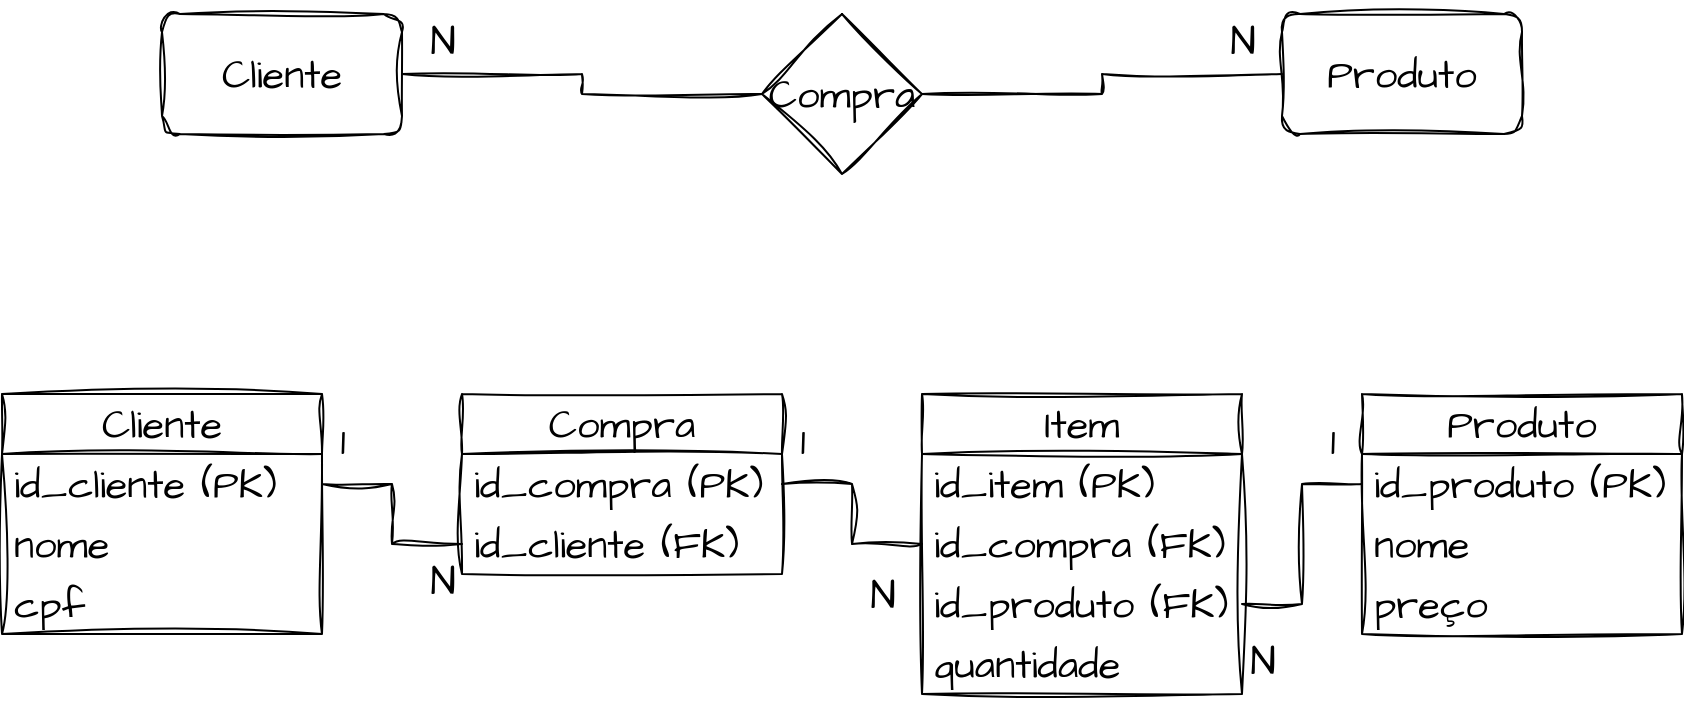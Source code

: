<mxfile version="21.2.9" type="device" pages="3">
  <diagram name="Página-1" id="o4u-zpRN0N9o3vCwcowT">
    <mxGraphModel dx="954" dy="584" grid="1" gridSize="10" guides="1" tooltips="1" connect="1" arrows="1" fold="1" page="1" pageScale="1" pageWidth="827" pageHeight="1169" math="0" shadow="0">
      <root>
        <mxCell id="0" />
        <mxCell id="1" parent="0" />
        <mxCell id="17ZnK7iRkguZdfRYBgpP-5" style="edgeStyle=orthogonalEdgeStyle;rounded=0;sketch=1;hachureGap=4;jiggle=2;curveFitting=1;orthogonalLoop=1;jettySize=auto;html=1;exitX=1;exitY=0.5;exitDx=0;exitDy=0;entryX=0;entryY=0.5;entryDx=0;entryDy=0;fontFamily=Architects Daughter;fontSource=https%3A%2F%2Ffonts.googleapis.com%2Fcss%3Ffamily%3DArchitects%2BDaughter;fontSize=16;endArrow=none;endFill=0;" edge="1" parent="1" source="17ZnK7iRkguZdfRYBgpP-1" target="17ZnK7iRkguZdfRYBgpP-4">
          <mxGeometry relative="1" as="geometry" />
        </mxCell>
        <mxCell id="17ZnK7iRkguZdfRYBgpP-1" value="Cliente" style="rounded=1;whiteSpace=wrap;html=1;sketch=1;hachureGap=4;jiggle=2;curveFitting=1;fontFamily=Architects Daughter;fontSource=https%3A%2F%2Ffonts.googleapis.com%2Fcss%3Ffamily%3DArchitects%2BDaughter;fontSize=20;" vertex="1" parent="1">
          <mxGeometry x="80" y="80" width="120" height="60" as="geometry" />
        </mxCell>
        <mxCell id="17ZnK7iRkguZdfRYBgpP-2" value="Produto" style="rounded=1;whiteSpace=wrap;html=1;sketch=1;hachureGap=4;jiggle=2;curveFitting=1;fontFamily=Architects Daughter;fontSource=https%3A%2F%2Ffonts.googleapis.com%2Fcss%3Ffamily%3DArchitects%2BDaughter;fontSize=20;" vertex="1" parent="1">
          <mxGeometry x="640" y="80" width="120" height="60" as="geometry" />
        </mxCell>
        <mxCell id="17ZnK7iRkguZdfRYBgpP-6" style="edgeStyle=orthogonalEdgeStyle;rounded=0;sketch=1;hachureGap=4;jiggle=2;curveFitting=1;orthogonalLoop=1;jettySize=auto;html=1;exitX=1;exitY=0.5;exitDx=0;exitDy=0;entryX=0;entryY=0.5;entryDx=0;entryDy=0;fontFamily=Architects Daughter;fontSource=https%3A%2F%2Ffonts.googleapis.com%2Fcss%3Ffamily%3DArchitects%2BDaughter;fontSize=16;endArrow=none;endFill=0;" edge="1" parent="1" source="17ZnK7iRkguZdfRYBgpP-4" target="17ZnK7iRkguZdfRYBgpP-2">
          <mxGeometry relative="1" as="geometry" />
        </mxCell>
        <mxCell id="17ZnK7iRkguZdfRYBgpP-4" value="Compra" style="rhombus;whiteSpace=wrap;html=1;sketch=1;hachureGap=4;jiggle=2;curveFitting=1;fontFamily=Architects Daughter;fontSource=https%3A%2F%2Ffonts.googleapis.com%2Fcss%3Ffamily%3DArchitects%2BDaughter;fontSize=20;" vertex="1" parent="1">
          <mxGeometry x="380" y="80" width="80" height="80" as="geometry" />
        </mxCell>
        <mxCell id="17ZnK7iRkguZdfRYBgpP-7" value="N" style="text;html=1;align=center;verticalAlign=middle;resizable=0;points=[];autosize=1;strokeColor=none;fillColor=none;fontSize=20;fontFamily=Architects Daughter;" vertex="1" parent="1">
          <mxGeometry x="200" y="73" width="40" height="40" as="geometry" />
        </mxCell>
        <mxCell id="17ZnK7iRkguZdfRYBgpP-8" value="N" style="text;html=1;align=center;verticalAlign=middle;resizable=0;points=[];autosize=1;strokeColor=none;fillColor=none;fontSize=20;fontFamily=Architects Daughter;" vertex="1" parent="1">
          <mxGeometry x="600" y="73" width="40" height="40" as="geometry" />
        </mxCell>
        <mxCell id="17ZnK7iRkguZdfRYBgpP-9" value="Cliente" style="swimlane;fontStyle=0;childLayout=stackLayout;horizontal=1;startSize=30;horizontalStack=0;resizeParent=1;resizeParentMax=0;resizeLast=0;collapsible=1;marginBottom=0;whiteSpace=wrap;html=1;sketch=1;hachureGap=4;jiggle=2;curveFitting=1;fontFamily=Architects Daughter;fontSource=https%3A%2F%2Ffonts.googleapis.com%2Fcss%3Ffamily%3DArchitects%2BDaughter;fontSize=20;" vertex="1" parent="1">
          <mxGeometry y="270" width="160" height="120" as="geometry" />
        </mxCell>
        <mxCell id="17ZnK7iRkguZdfRYBgpP-10" value="id_cliente (PK)" style="text;strokeColor=none;fillColor=none;align=left;verticalAlign=middle;spacingLeft=4;spacingRight=4;overflow=hidden;points=[[0,0.5],[1,0.5]];portConstraint=eastwest;rotatable=0;whiteSpace=wrap;html=1;fontSize=20;fontFamily=Architects Daughter;" vertex="1" parent="17ZnK7iRkguZdfRYBgpP-9">
          <mxGeometry y="30" width="160" height="30" as="geometry" />
        </mxCell>
        <mxCell id="17ZnK7iRkguZdfRYBgpP-11" value="nome" style="text;strokeColor=none;fillColor=none;align=left;verticalAlign=middle;spacingLeft=4;spacingRight=4;overflow=hidden;points=[[0,0.5],[1,0.5]];portConstraint=eastwest;rotatable=0;whiteSpace=wrap;html=1;fontSize=20;fontFamily=Architects Daughter;" vertex="1" parent="17ZnK7iRkguZdfRYBgpP-9">
          <mxGeometry y="60" width="160" height="30" as="geometry" />
        </mxCell>
        <mxCell id="17ZnK7iRkguZdfRYBgpP-12" value="cpf" style="text;strokeColor=none;fillColor=none;align=left;verticalAlign=middle;spacingLeft=4;spacingRight=4;overflow=hidden;points=[[0,0.5],[1,0.5]];portConstraint=eastwest;rotatable=0;whiteSpace=wrap;html=1;fontSize=20;fontFamily=Architects Daughter;" vertex="1" parent="17ZnK7iRkguZdfRYBgpP-9">
          <mxGeometry y="90" width="160" height="30" as="geometry" />
        </mxCell>
        <mxCell id="17ZnK7iRkguZdfRYBgpP-13" value="Compra" style="swimlane;fontStyle=0;childLayout=stackLayout;horizontal=1;startSize=30;horizontalStack=0;resizeParent=1;resizeParentMax=0;resizeLast=0;collapsible=1;marginBottom=0;whiteSpace=wrap;html=1;sketch=1;hachureGap=4;jiggle=2;curveFitting=1;fontFamily=Architects Daughter;fontSource=https%3A%2F%2Ffonts.googleapis.com%2Fcss%3Ffamily%3DArchitects%2BDaughter;fontSize=20;" vertex="1" parent="1">
          <mxGeometry x="230" y="270" width="160" height="90" as="geometry" />
        </mxCell>
        <mxCell id="17ZnK7iRkguZdfRYBgpP-14" value="id_compra (PK)" style="text;strokeColor=none;fillColor=none;align=left;verticalAlign=middle;spacingLeft=4;spacingRight=4;overflow=hidden;points=[[0,0.5],[1,0.5]];portConstraint=eastwest;rotatable=0;whiteSpace=wrap;html=1;fontSize=20;fontFamily=Architects Daughter;" vertex="1" parent="17ZnK7iRkguZdfRYBgpP-13">
          <mxGeometry y="30" width="160" height="30" as="geometry" />
        </mxCell>
        <mxCell id="17ZnK7iRkguZdfRYBgpP-16" value="id_cliente (FK)" style="text;strokeColor=none;fillColor=none;align=left;verticalAlign=middle;spacingLeft=4;spacingRight=4;overflow=hidden;points=[[0,0.5],[1,0.5]];portConstraint=eastwest;rotatable=0;whiteSpace=wrap;html=1;fontSize=20;fontFamily=Architects Daughter;" vertex="1" parent="17ZnK7iRkguZdfRYBgpP-13">
          <mxGeometry y="60" width="160" height="30" as="geometry" />
        </mxCell>
        <mxCell id="17ZnK7iRkguZdfRYBgpP-17" value="Item" style="swimlane;fontStyle=0;childLayout=stackLayout;horizontal=1;startSize=30;horizontalStack=0;resizeParent=1;resizeParentMax=0;resizeLast=0;collapsible=1;marginBottom=0;whiteSpace=wrap;html=1;sketch=1;hachureGap=4;jiggle=2;curveFitting=1;fontFamily=Architects Daughter;fontSource=https%3A%2F%2Ffonts.googleapis.com%2Fcss%3Ffamily%3DArchitects%2BDaughter;fontSize=20;" vertex="1" parent="1">
          <mxGeometry x="460" y="270" width="160" height="150" as="geometry" />
        </mxCell>
        <mxCell id="17ZnK7iRkguZdfRYBgpP-18" value="id_item (PK)" style="text;strokeColor=none;fillColor=none;align=left;verticalAlign=middle;spacingLeft=4;spacingRight=4;overflow=hidden;points=[[0,0.5],[1,0.5]];portConstraint=eastwest;rotatable=0;whiteSpace=wrap;html=1;fontSize=20;fontFamily=Architects Daughter;" vertex="1" parent="17ZnK7iRkguZdfRYBgpP-17">
          <mxGeometry y="30" width="160" height="30" as="geometry" />
        </mxCell>
        <mxCell id="17ZnK7iRkguZdfRYBgpP-19" value="id_compra (FK)" style="text;strokeColor=none;fillColor=none;align=left;verticalAlign=middle;spacingLeft=4;spacingRight=4;overflow=hidden;points=[[0,0.5],[1,0.5]];portConstraint=eastwest;rotatable=0;whiteSpace=wrap;html=1;fontSize=20;fontFamily=Architects Daughter;" vertex="1" parent="17ZnK7iRkguZdfRYBgpP-17">
          <mxGeometry y="60" width="160" height="30" as="geometry" />
        </mxCell>
        <mxCell id="17ZnK7iRkguZdfRYBgpP-20" value="id_produto (FK)" style="text;strokeColor=none;fillColor=none;align=left;verticalAlign=middle;spacingLeft=4;spacingRight=4;overflow=hidden;points=[[0,0.5],[1,0.5]];portConstraint=eastwest;rotatable=0;whiteSpace=wrap;html=1;fontSize=20;fontFamily=Architects Daughter;" vertex="1" parent="17ZnK7iRkguZdfRYBgpP-17">
          <mxGeometry y="90" width="160" height="30" as="geometry" />
        </mxCell>
        <mxCell id="17ZnK7iRkguZdfRYBgpP-32" value="quantidade" style="text;strokeColor=none;fillColor=none;align=left;verticalAlign=middle;spacingLeft=4;spacingRight=4;overflow=hidden;points=[[0,0.5],[1,0.5]];portConstraint=eastwest;rotatable=0;whiteSpace=wrap;html=1;fontSize=20;fontFamily=Architects Daughter;" vertex="1" parent="17ZnK7iRkguZdfRYBgpP-17">
          <mxGeometry y="120" width="160" height="30" as="geometry" />
        </mxCell>
        <mxCell id="17ZnK7iRkguZdfRYBgpP-25" value="Produto" style="swimlane;fontStyle=0;childLayout=stackLayout;horizontal=1;startSize=30;horizontalStack=0;resizeParent=1;resizeParentMax=0;resizeLast=0;collapsible=1;marginBottom=0;whiteSpace=wrap;html=1;sketch=1;hachureGap=4;jiggle=2;curveFitting=1;fontFamily=Architects Daughter;fontSource=https%3A%2F%2Ffonts.googleapis.com%2Fcss%3Ffamily%3DArchitects%2BDaughter;fontSize=20;" vertex="1" parent="1">
          <mxGeometry x="680" y="270" width="160" height="120" as="geometry" />
        </mxCell>
        <mxCell id="17ZnK7iRkguZdfRYBgpP-26" value="id_produto (PK)" style="text;strokeColor=none;fillColor=none;align=left;verticalAlign=middle;spacingLeft=4;spacingRight=4;overflow=hidden;points=[[0,0.5],[1,0.5]];portConstraint=eastwest;rotatable=0;whiteSpace=wrap;html=1;fontSize=20;fontFamily=Architects Daughter;" vertex="1" parent="17ZnK7iRkguZdfRYBgpP-25">
          <mxGeometry y="30" width="160" height="30" as="geometry" />
        </mxCell>
        <mxCell id="17ZnK7iRkguZdfRYBgpP-27" value="nome&lt;span style=&quot;white-space: pre;&quot;&gt;	&lt;/span&gt;" style="text;strokeColor=none;fillColor=none;align=left;verticalAlign=middle;spacingLeft=4;spacingRight=4;overflow=hidden;points=[[0,0.5],[1,0.5]];portConstraint=eastwest;rotatable=0;whiteSpace=wrap;html=1;fontSize=20;fontFamily=Architects Daughter;" vertex="1" parent="17ZnK7iRkguZdfRYBgpP-25">
          <mxGeometry y="60" width="160" height="30" as="geometry" />
        </mxCell>
        <mxCell id="17ZnK7iRkguZdfRYBgpP-28" value="preço" style="text;strokeColor=none;fillColor=none;align=left;verticalAlign=middle;spacingLeft=4;spacingRight=4;overflow=hidden;points=[[0,0.5],[1,0.5]];portConstraint=eastwest;rotatable=0;whiteSpace=wrap;html=1;fontSize=20;fontFamily=Architects Daughter;" vertex="1" parent="17ZnK7iRkguZdfRYBgpP-25">
          <mxGeometry y="90" width="160" height="30" as="geometry" />
        </mxCell>
        <mxCell id="17ZnK7iRkguZdfRYBgpP-29" style="edgeStyle=orthogonalEdgeStyle;rounded=0;sketch=1;hachureGap=4;jiggle=2;curveFitting=1;orthogonalLoop=1;jettySize=auto;html=1;exitX=1;exitY=0.5;exitDx=0;exitDy=0;entryX=0;entryY=0.5;entryDx=0;entryDy=0;fontFamily=Architects Daughter;fontSource=https%3A%2F%2Ffonts.googleapis.com%2Fcss%3Ffamily%3DArchitects%2BDaughter;fontSize=16;endArrow=none;endFill=0;" edge="1" parent="1" source="17ZnK7iRkguZdfRYBgpP-10" target="17ZnK7iRkguZdfRYBgpP-16">
          <mxGeometry relative="1" as="geometry" />
        </mxCell>
        <mxCell id="17ZnK7iRkguZdfRYBgpP-30" style="edgeStyle=orthogonalEdgeStyle;rounded=0;sketch=1;hachureGap=4;jiggle=2;curveFitting=1;orthogonalLoop=1;jettySize=auto;html=1;exitX=1;exitY=0.5;exitDx=0;exitDy=0;entryX=0;entryY=0.5;entryDx=0;entryDy=0;fontFamily=Architects Daughter;fontSource=https%3A%2F%2Ffonts.googleapis.com%2Fcss%3Ffamily%3DArchitects%2BDaughter;fontSize=16;endArrow=none;endFill=0;" edge="1" parent="1" source="17ZnK7iRkguZdfRYBgpP-14" target="17ZnK7iRkguZdfRYBgpP-19">
          <mxGeometry relative="1" as="geometry" />
        </mxCell>
        <mxCell id="17ZnK7iRkguZdfRYBgpP-31" style="edgeStyle=orthogonalEdgeStyle;rounded=0;sketch=1;hachureGap=4;jiggle=2;curveFitting=1;orthogonalLoop=1;jettySize=auto;html=1;exitX=1;exitY=0.5;exitDx=0;exitDy=0;entryX=0;entryY=0.5;entryDx=0;entryDy=0;fontFamily=Architects Daughter;fontSource=https%3A%2F%2Ffonts.googleapis.com%2Fcss%3Ffamily%3DArchitects%2BDaughter;fontSize=16;endArrow=none;endFill=0;" edge="1" parent="1" source="17ZnK7iRkguZdfRYBgpP-20" target="17ZnK7iRkguZdfRYBgpP-26">
          <mxGeometry relative="1" as="geometry" />
        </mxCell>
        <mxCell id="2-VieNHkgHoixwe5YloA-1" value="1" style="text;html=1;align=center;verticalAlign=middle;resizable=0;points=[];autosize=1;strokeColor=none;fillColor=none;fontSize=20;fontFamily=Architects Daughter;" vertex="1" parent="1">
          <mxGeometry x="155" y="273" width="30" height="40" as="geometry" />
        </mxCell>
        <mxCell id="2-VieNHkgHoixwe5YloA-2" value="N" style="text;html=1;align=center;verticalAlign=middle;resizable=0;points=[];autosize=1;strokeColor=none;fillColor=none;fontSize=20;fontFamily=Architects Daughter;" vertex="1" parent="1">
          <mxGeometry x="200" y="343" width="40" height="40" as="geometry" />
        </mxCell>
        <mxCell id="2-VieNHkgHoixwe5YloA-3" value="1" style="text;html=1;align=center;verticalAlign=middle;resizable=0;points=[];autosize=1;strokeColor=none;fillColor=none;fontSize=20;fontFamily=Architects Daughter;" vertex="1" parent="1">
          <mxGeometry x="385" y="273" width="30" height="40" as="geometry" />
        </mxCell>
        <mxCell id="2-VieNHkgHoixwe5YloA-4" value="N" style="text;html=1;align=center;verticalAlign=middle;resizable=0;points=[];autosize=1;strokeColor=none;fillColor=none;fontSize=20;fontFamily=Architects Daughter;" vertex="1" parent="1">
          <mxGeometry x="420" y="350" width="40" height="40" as="geometry" />
        </mxCell>
        <mxCell id="2-VieNHkgHoixwe5YloA-5" value="N" style="text;html=1;align=center;verticalAlign=middle;resizable=0;points=[];autosize=1;strokeColor=none;fillColor=none;fontSize=20;fontFamily=Architects Daughter;" vertex="1" parent="1">
          <mxGeometry x="610" y="383" width="40" height="40" as="geometry" />
        </mxCell>
        <mxCell id="2-VieNHkgHoixwe5YloA-6" value="1" style="text;html=1;align=center;verticalAlign=middle;resizable=0;points=[];autosize=1;strokeColor=none;fillColor=none;fontSize=20;fontFamily=Architects Daughter;" vertex="1" parent="1">
          <mxGeometry x="650" y="273" width="30" height="40" as="geometry" />
        </mxCell>
      </root>
    </mxGraphModel>
  </diagram>
  <diagram id="kX-IitxKMe1zYcIJ2uxB" name="Página-2">
    <mxGraphModel dx="127" dy="584" grid="1" gridSize="10" guides="1" tooltips="1" connect="1" arrows="1" fold="1" page="1" pageScale="1" pageWidth="827" pageHeight="1169" math="0" shadow="0">
      <root>
        <mxCell id="0" />
        <mxCell id="1" parent="0" />
        <mxCell id="HzQbtFUrr8VOEXf8hnoM-4" style="edgeStyle=orthogonalEdgeStyle;rounded=0;sketch=1;hachureGap=4;jiggle=2;curveFitting=1;orthogonalLoop=1;jettySize=auto;html=1;exitX=1;exitY=0.5;exitDx=0;exitDy=0;entryX=0;entryY=0.5;entryDx=0;entryDy=0;fontFamily=Architects Daughter;fontSource=https%3A%2F%2Ffonts.googleapis.com%2Fcss%3Ffamily%3DArchitects%2BDaughter;fontSize=16;endArrow=none;endFill=0;" edge="1" parent="1" source="HzQbtFUrr8VOEXf8hnoM-1" target="HzQbtFUrr8VOEXf8hnoM-3">
          <mxGeometry relative="1" as="geometry" />
        </mxCell>
        <mxCell id="HzQbtFUrr8VOEXf8hnoM-1" value="Motorista" style="rounded=1;whiteSpace=wrap;html=1;sketch=1;hachureGap=4;jiggle=2;curveFitting=1;fontFamily=Architects Daughter;fontSource=https%3A%2F%2Ffonts.googleapis.com%2Fcss%3Ffamily%3DArchitects%2BDaughter;fontSize=20;" vertex="1" parent="1">
          <mxGeometry x="880" y="80" width="120" height="60" as="geometry" />
        </mxCell>
        <mxCell id="HzQbtFUrr8VOEXf8hnoM-2" value="Licença" style="rounded=1;whiteSpace=wrap;html=1;sketch=1;hachureGap=4;jiggle=2;curveFitting=1;fontFamily=Architects Daughter;fontSource=https%3A%2F%2Ffonts.googleapis.com%2Fcss%3Ffamily%3DArchitects%2BDaughter;fontSize=20;" vertex="1" parent="1">
          <mxGeometry x="1360" y="80" width="120" height="60" as="geometry" />
        </mxCell>
        <mxCell id="HzQbtFUrr8VOEXf8hnoM-5" style="edgeStyle=orthogonalEdgeStyle;rounded=0;sketch=1;hachureGap=4;jiggle=2;curveFitting=1;orthogonalLoop=1;jettySize=auto;html=1;exitX=1;exitY=0.5;exitDx=0;exitDy=0;entryX=0;entryY=0.5;entryDx=0;entryDy=0;fontFamily=Architects Daughter;fontSource=https%3A%2F%2Ffonts.googleapis.com%2Fcss%3Ffamily%3DArchitects%2BDaughter;fontSize=16;endArrow=none;endFill=0;" edge="1" parent="1" source="HzQbtFUrr8VOEXf8hnoM-3" target="HzQbtFUrr8VOEXf8hnoM-2">
          <mxGeometry relative="1" as="geometry" />
        </mxCell>
        <mxCell id="HzQbtFUrr8VOEXf8hnoM-3" value="Renova" style="rhombus;whiteSpace=wrap;html=1;sketch=1;hachureGap=4;jiggle=2;curveFitting=1;fontFamily=Architects Daughter;fontSource=https%3A%2F%2Ffonts.googleapis.com%2Fcss%3Ffamily%3DArchitects%2BDaughter;fontSize=20;" vertex="1" parent="1">
          <mxGeometry x="1140" y="80" width="80" height="80" as="geometry" />
        </mxCell>
        <mxCell id="HzQbtFUrr8VOEXf8hnoM-6" value="1" style="text;html=1;align=center;verticalAlign=middle;resizable=0;points=[];autosize=1;strokeColor=none;fillColor=none;fontSize=20;fontFamily=Architects Daughter;" vertex="1" parent="1">
          <mxGeometry x="1005" y="73" width="30" height="40" as="geometry" />
        </mxCell>
        <mxCell id="HzQbtFUrr8VOEXf8hnoM-7" value="N" style="text;html=1;align=center;verticalAlign=middle;resizable=0;points=[];autosize=1;strokeColor=none;fillColor=none;fontSize=20;fontFamily=Architects Daughter;" vertex="1" parent="1">
          <mxGeometry x="1320" y="73" width="40" height="40" as="geometry" />
        </mxCell>
        <mxCell id="HzQbtFUrr8VOEXf8hnoM-8" value="Motorista" style="swimlane;fontStyle=0;childLayout=stackLayout;horizontal=1;startSize=30;horizontalStack=0;resizeParent=1;resizeParentMax=0;resizeLast=0;collapsible=1;marginBottom=0;whiteSpace=wrap;html=1;sketch=1;hachureGap=4;jiggle=2;curveFitting=1;fontFamily=Architects Daughter;fontSource=https%3A%2F%2Ffonts.googleapis.com%2Fcss%3Ffamily%3DArchitects%2BDaughter;fontSize=20;" vertex="1" parent="1">
          <mxGeometry x="880" y="240" width="190" height="120" as="geometry" />
        </mxCell>
        <mxCell id="HzQbtFUrr8VOEXf8hnoM-9" value="id_motorista (PK)" style="text;strokeColor=none;fillColor=none;align=left;verticalAlign=middle;spacingLeft=4;spacingRight=4;overflow=hidden;points=[[0,0.5],[1,0.5]];portConstraint=eastwest;rotatable=0;whiteSpace=wrap;html=1;fontSize=20;fontFamily=Architects Daughter;" vertex="1" parent="HzQbtFUrr8VOEXf8hnoM-8">
          <mxGeometry y="30" width="190" height="30" as="geometry" />
        </mxCell>
        <mxCell id="HzQbtFUrr8VOEXf8hnoM-10" value="nome" style="text;strokeColor=none;fillColor=none;align=left;verticalAlign=middle;spacingLeft=4;spacingRight=4;overflow=hidden;points=[[0,0.5],[1,0.5]];portConstraint=eastwest;rotatable=0;whiteSpace=wrap;html=1;fontSize=20;fontFamily=Architects Daughter;" vertex="1" parent="HzQbtFUrr8VOEXf8hnoM-8">
          <mxGeometry y="60" width="190" height="30" as="geometry" />
        </mxCell>
        <mxCell id="HzQbtFUrr8VOEXf8hnoM-11" value="cnh" style="text;strokeColor=none;fillColor=none;align=left;verticalAlign=middle;spacingLeft=4;spacingRight=4;overflow=hidden;points=[[0,0.5],[1,0.5]];portConstraint=eastwest;rotatable=0;whiteSpace=wrap;html=1;fontSize=20;fontFamily=Architects Daughter;" vertex="1" parent="HzQbtFUrr8VOEXf8hnoM-8">
          <mxGeometry y="90" width="190" height="30" as="geometry" />
        </mxCell>
        <mxCell id="HzQbtFUrr8VOEXf8hnoM-12" value="Licença" style="swimlane;fontStyle=0;childLayout=stackLayout;horizontal=1;startSize=30;horizontalStack=0;resizeParent=1;resizeParentMax=0;resizeLast=0;collapsible=1;marginBottom=0;whiteSpace=wrap;html=1;sketch=1;hachureGap=4;jiggle=2;curveFitting=1;fontFamily=Architects Daughter;fontSource=https%3A%2F%2Ffonts.googleapis.com%2Fcss%3Ffamily%3DArchitects%2BDaughter;fontSize=20;" vertex="1" parent="1">
          <mxGeometry x="1440" y="240" width="180" height="150" as="geometry" />
        </mxCell>
        <mxCell id="HzQbtFUrr8VOEXf8hnoM-13" value="id_licença (PK)" style="text;strokeColor=none;fillColor=none;align=left;verticalAlign=middle;spacingLeft=4;spacingRight=4;overflow=hidden;points=[[0,0.5],[1,0.5]];portConstraint=eastwest;rotatable=0;whiteSpace=wrap;html=1;fontSize=20;fontFamily=Architects Daughter;" vertex="1" parent="HzQbtFUrr8VOEXf8hnoM-12">
          <mxGeometry y="30" width="180" height="30" as="geometry" />
        </mxCell>
        <mxCell id="HzQbtFUrr8VOEXf8hnoM-14" value="Lic_A" style="text;strokeColor=none;fillColor=none;align=left;verticalAlign=middle;spacingLeft=4;spacingRight=4;overflow=hidden;points=[[0,0.5],[1,0.5]];portConstraint=eastwest;rotatable=0;whiteSpace=wrap;html=1;fontSize=20;fontFamily=Architects Daughter;" vertex="1" parent="HzQbtFUrr8VOEXf8hnoM-12">
          <mxGeometry y="60" width="180" height="30" as="geometry" />
        </mxCell>
        <mxCell id="HzQbtFUrr8VOEXf8hnoM-15" value="Lic_B" style="text;strokeColor=none;fillColor=none;align=left;verticalAlign=middle;spacingLeft=4;spacingRight=4;overflow=hidden;points=[[0,0.5],[1,0.5]];portConstraint=eastwest;rotatable=0;whiteSpace=wrap;html=1;fontSize=20;fontFamily=Architects Daughter;" vertex="1" parent="HzQbtFUrr8VOEXf8hnoM-12">
          <mxGeometry y="90" width="180" height="30" as="geometry" />
        </mxCell>
        <mxCell id="HzQbtFUrr8VOEXf8hnoM-16" value="id_motorista (FK)" style="text;strokeColor=none;fillColor=none;align=left;verticalAlign=middle;spacingLeft=4;spacingRight=4;overflow=hidden;points=[[0,0.5],[1,0.5]];portConstraint=eastwest;rotatable=0;whiteSpace=wrap;html=1;fontSize=20;fontFamily=Architects Daughter;" vertex="1" parent="HzQbtFUrr8VOEXf8hnoM-12">
          <mxGeometry y="120" width="180" height="30" as="geometry" />
        </mxCell>
        <mxCell id="HzQbtFUrr8VOEXf8hnoM-17" style="edgeStyle=orthogonalEdgeStyle;rounded=0;sketch=1;hachureGap=4;jiggle=2;curveFitting=1;orthogonalLoop=1;jettySize=auto;html=1;exitX=1;exitY=0.5;exitDx=0;exitDy=0;entryX=0;entryY=0.5;entryDx=0;entryDy=0;fontFamily=Architects Daughter;fontSource=https%3A%2F%2Ffonts.googleapis.com%2Fcss%3Ffamily%3DArchitects%2BDaughter;fontSize=16;endArrow=none;endFill=0;" edge="1" parent="1" source="HzQbtFUrr8VOEXf8hnoM-9" target="HzQbtFUrr8VOEXf8hnoM-16">
          <mxGeometry relative="1" as="geometry" />
        </mxCell>
        <mxCell id="E8eb3jU0j7nPJ8POA2P--1" value="1" style="text;html=1;align=center;verticalAlign=middle;resizable=0;points=[];autosize=1;strokeColor=none;fillColor=none;fontSize=20;fontFamily=Architects Daughter;" vertex="1" parent="1">
          <mxGeometry x="1080" y="240" width="30" height="40" as="geometry" />
        </mxCell>
        <mxCell id="E8eb3jU0j7nPJ8POA2P--2" value="N" style="text;html=1;align=center;verticalAlign=middle;resizable=0;points=[];autosize=1;strokeColor=none;fillColor=none;fontSize=20;fontFamily=Architects Daughter;" vertex="1" parent="1">
          <mxGeometry x="1390" y="330" width="40" height="40" as="geometry" />
        </mxCell>
      </root>
    </mxGraphModel>
  </diagram>
  <diagram id="VegMYSARIeel8VC4ahwv" name="Página-3">
    <mxGraphModel dx="954" dy="584" grid="1" gridSize="10" guides="1" tooltips="1" connect="1" arrows="1" fold="1" page="1" pageScale="1" pageWidth="827" pageHeight="1169" math="0" shadow="0">
      <root>
        <mxCell id="0" />
        <mxCell id="1" parent="0" />
      </root>
    </mxGraphModel>
  </diagram>
</mxfile>
